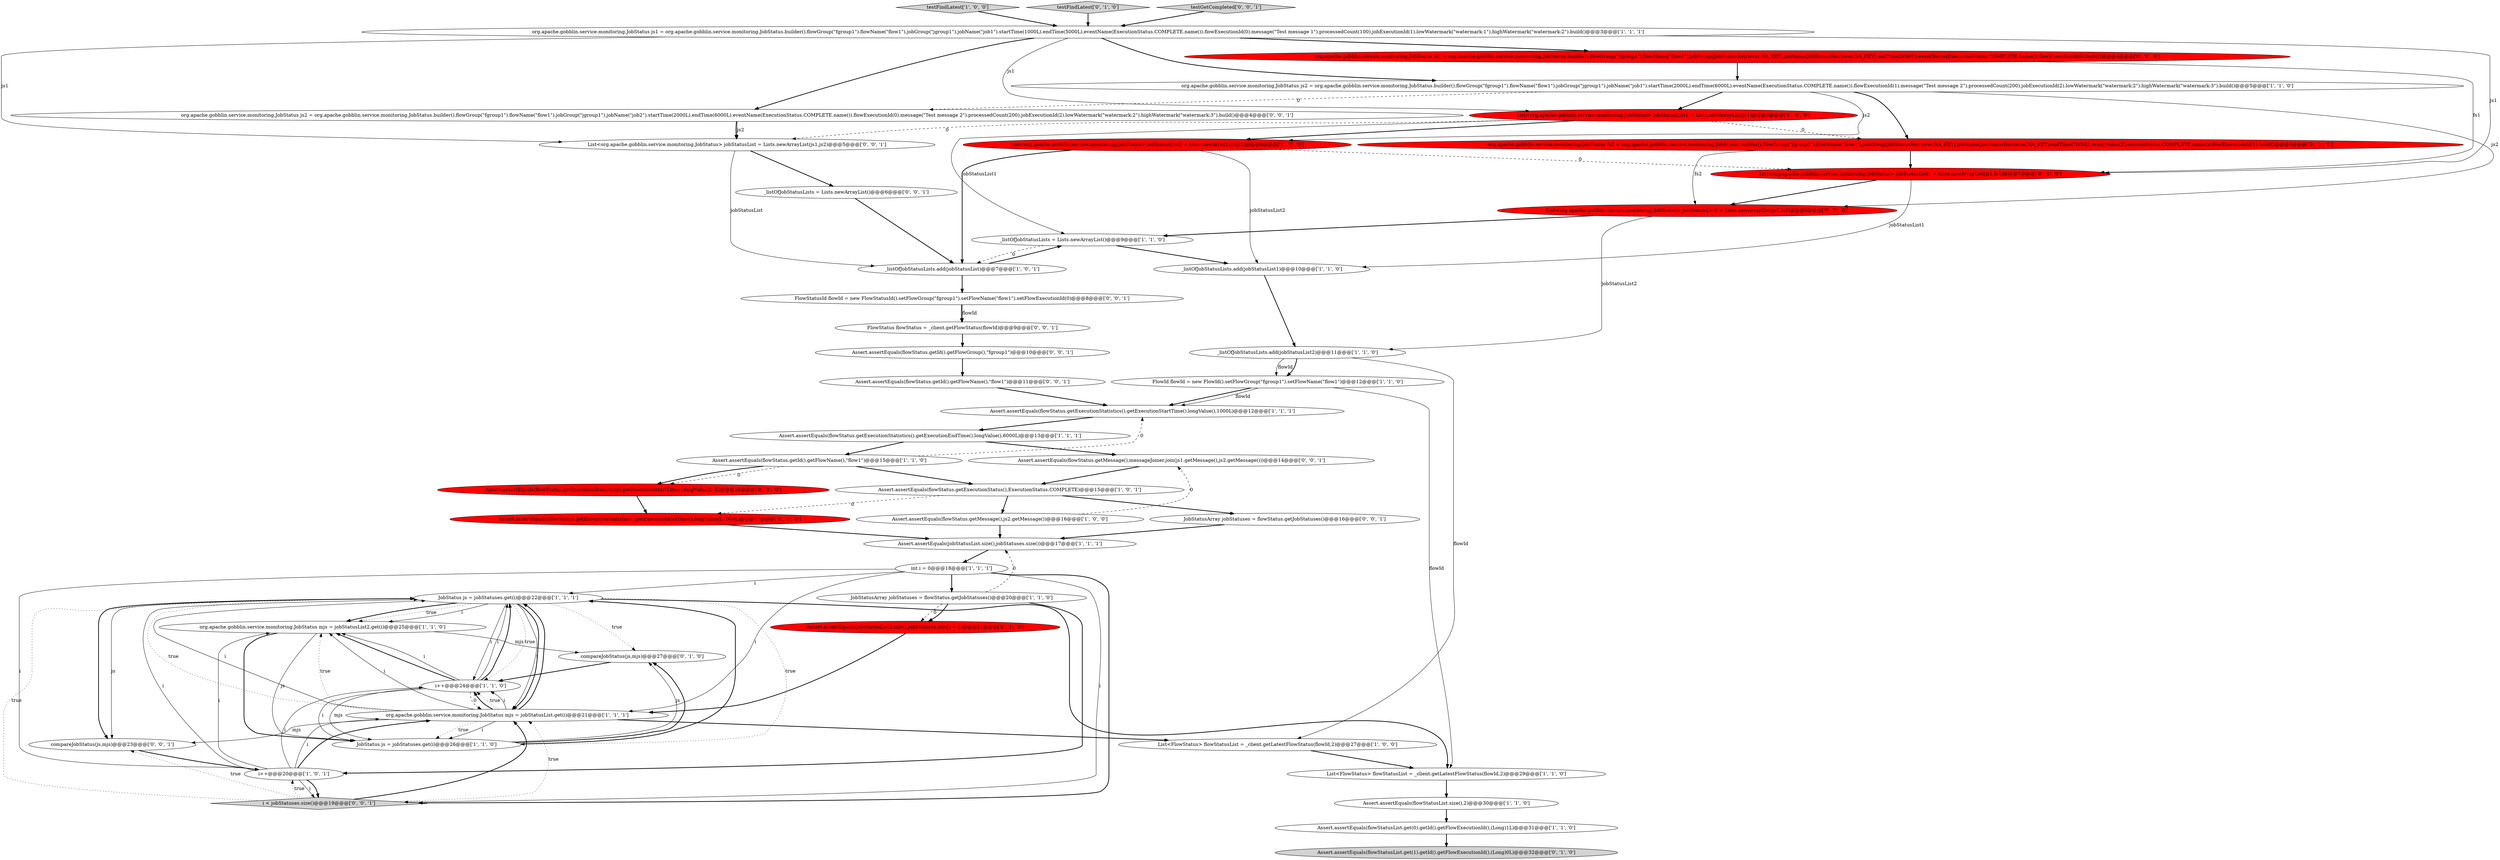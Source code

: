digraph {
3 [style = filled, label = "_listOfJobStatusLists = Lists.newArrayList()@@@9@@@['1', '1', '0']", fillcolor = white, shape = ellipse image = "AAA0AAABBB1BBB"];
21 [style = filled, label = "Assert.assertEquals(flowStatusList.size(),2)@@@30@@@['1', '1', '0']", fillcolor = white, shape = ellipse image = "AAA0AAABBB1BBB"];
30 [style = filled, label = "org.apache.gobblin.service.monitoring.JobStatus fs2 = org.apache.gobblin.service.monitoring.JobStatus.builder().flowGroup(\"fgroup1\").flowName(\"flow1\").jobGroup(JobStatusRetriever.NA_KEY).jobName(JobStatusRetriever.NA_KEY).endTime(7000L).eventName(ExecutionStatus.COMPLETE.name()).flowExecutionId(1).build()@@@6@@@['0', '1', '0']", fillcolor = red, shape = ellipse image = "AAA1AAABBB2BBB"];
7 [style = filled, label = "List<FlowStatus> flowStatusList = _client.getLatestFlowStatus(flowId,2)@@@27@@@['1', '0', '0']", fillcolor = white, shape = ellipse image = "AAA0AAABBB1BBB"];
31 [style = filled, label = "Assert.assertEquals(flowStatus.getExecutionStatistics().getExecutionStartTime().longValue(),1L)@@@16@@@['0', '1', '0']", fillcolor = red, shape = ellipse image = "AAA1AAABBB2BBB"];
10 [style = filled, label = "Assert.assertEquals(flowStatus.getExecutionStatistics().getExecutionStartTime().longValue(),1000L)@@@12@@@['1', '1', '1']", fillcolor = white, shape = ellipse image = "AAA0AAABBB1BBB"];
27 [style = filled, label = "testFindLatest['1', '0', '0']", fillcolor = lightgray, shape = diamond image = "AAA0AAABBB1BBB"];
5 [style = filled, label = "_listOfJobStatusLists.add(jobStatusList1)@@@10@@@['1', '1', '0']", fillcolor = white, shape = ellipse image = "AAA0AAABBB1BBB"];
18 [style = filled, label = "Assert.assertEquals(flowStatusList.get(0).getId().getFlowExecutionId(),(Long)1L)@@@31@@@['1', '1', '0']", fillcolor = white, shape = ellipse image = "AAA0AAABBB1BBB"];
47 [style = filled, label = "FlowStatusId flowId = new FlowStatusId().setFlowGroup(\"fgroup1\").setFlowName(\"flow1\").setFlowExecutionId(0)@@@8@@@['0', '0', '1']", fillcolor = white, shape = ellipse image = "AAA0AAABBB3BBB"];
32 [style = filled, label = "Assert.assertEquals(flowStatusList.get(1).getId().getFlowExecutionId(),(Long)0L)@@@32@@@['0', '1', '0']", fillcolor = lightgray, shape = ellipse image = "AAA0AAABBB2BBB"];
45 [style = filled, label = "List<org.apache.gobblin.service.monitoring.JobStatus> jobStatusList = Lists.newArrayList(js1,js2)@@@5@@@['0', '0', '1']", fillcolor = white, shape = ellipse image = "AAA0AAABBB3BBB"];
49 [style = filled, label = "Assert.assertEquals(flowStatus.getMessage(),messageJoiner.join(js1.getMessage(),js2.getMessage()))@@@14@@@['0', '0', '1']", fillcolor = white, shape = ellipse image = "AAA0AAABBB3BBB"];
17 [style = filled, label = "List<FlowStatus> flowStatusList = _client.getLatestFlowStatus(flowId,2)@@@29@@@['1', '1', '0']", fillcolor = white, shape = ellipse image = "AAA0AAABBB1BBB"];
29 [style = filled, label = "List<org.apache.gobblin.service.monitoring.JobStatus> jobStatusList2 = Lists.newArrayList(js2,fs2)@@@8@@@['0', '1', '0']", fillcolor = red, shape = ellipse image = "AAA1AAABBB2BBB"];
19 [style = filled, label = "org.apache.gobblin.service.monitoring.JobStatus js2 = org.apache.gobblin.service.monitoring.JobStatus.builder().flowGroup(\"fgroup1\").flowName(\"flow1\").jobGroup(\"jgroup1\").jobName(\"job1\").startTime(2000L).endTime(6000L).eventName(ExecutionStatus.COMPLETE.name()).flowExecutionId(1).message(\"Test message 2\").processedCount(200).jobExecutionId(2).lowWatermark(\"watermark:2\").highWatermark(\"watermark:3\").build()@@@5@@@['1', '1', '0']", fillcolor = white, shape = ellipse image = "AAA0AAABBB1BBB"];
13 [style = filled, label = "org.apache.gobblin.service.monitoring.JobStatus mjs = jobStatusList2.get(i)@@@25@@@['1', '1', '0']", fillcolor = white, shape = ellipse image = "AAA0AAABBB1BBB"];
42 [style = filled, label = "FlowStatus flowStatus = _client.getFlowStatus(flowId)@@@9@@@['0', '0', '1']", fillcolor = white, shape = ellipse image = "AAA0AAABBB3BBB"];
44 [style = filled, label = "_listOfJobStatusLists = Lists.newArrayList()@@@6@@@['0', '0', '1']", fillcolor = white, shape = ellipse image = "AAA0AAABBB3BBB"];
12 [style = filled, label = "List<org.apache.gobblin.service.monitoring.JobStatus> jobStatusList1 = Lists.newArrayList(js1)@@@5@@@['1', '0', '0']", fillcolor = red, shape = ellipse image = "AAA1AAABBB1BBB"];
15 [style = filled, label = "Assert.assertEquals(flowStatus.getId().getFlowName(),\"flow1\")@@@15@@@['1', '1', '0']", fillcolor = white, shape = ellipse image = "AAA0AAABBB1BBB"];
2 [style = filled, label = "JobStatus js = jobStatuses.get(i)@@@22@@@['1', '1', '1']", fillcolor = white, shape = ellipse image = "AAA0AAABBB1BBB"];
34 [style = filled, label = "org.apache.gobblin.service.monitoring.JobStatus fs1 = org.apache.gobblin.service.monitoring.JobStatus.builder().flowGroup(\"fgroup1\").flowName(\"flow1\").jobGroup(JobStatusRetriever.NA_KEY).jobName(JobStatusRetriever.NA_KEY).endTime(5000L).eventName(ExecutionStatus.COMPLETE.name()).flowExecutionId(0).build()@@@4@@@['0', '1', '0']", fillcolor = red, shape = ellipse image = "AAA1AAABBB2BBB"];
33 [style = filled, label = "compareJobStatus(js,mjs)@@@27@@@['0', '1', '0']", fillcolor = white, shape = ellipse image = "AAA0AAABBB2BBB"];
8 [style = filled, label = "_listOfJobStatusLists.add(jobStatusList)@@@7@@@['1', '0', '1']", fillcolor = white, shape = ellipse image = "AAA0AAABBB1BBB"];
26 [style = filled, label = "Assert.assertEquals(jobStatusList.size(),jobStatuses.size())@@@17@@@['1', '1', '1']", fillcolor = white, shape = ellipse image = "AAA0AAABBB1BBB"];
36 [style = filled, label = "testFindLatest['0', '1', '0']", fillcolor = lightgray, shape = diamond image = "AAA0AAABBB2BBB"];
11 [style = filled, label = "List<org.apache.gobblin.service.monitoring.JobStatus> jobStatusList2 = Lists.newArrayList(js2)@@@6@@@['1', '0', '0']", fillcolor = red, shape = ellipse image = "AAA1AAABBB1BBB"];
35 [style = filled, label = "Assert.assertEquals(flowStatus.getExecutionStatistics().getExecutionEndTime().longValue(),7000L)@@@17@@@['0', '1', '0']", fillcolor = red, shape = ellipse image = "AAA1AAABBB2BBB"];
40 [style = filled, label = "compareJobStatus(js,mjs)@@@23@@@['0', '0', '1']", fillcolor = white, shape = ellipse image = "AAA0AAABBB3BBB"];
28 [style = filled, label = "Assert.assertEquals(jobStatusList2.size(),jobStatuses.size() + 1)@@@21@@@['0', '1', '0']", fillcolor = red, shape = ellipse image = "AAA1AAABBB2BBB"];
14 [style = filled, label = "_listOfJobStatusLists.add(jobStatusList2)@@@11@@@['1', '1', '0']", fillcolor = white, shape = ellipse image = "AAA0AAABBB1BBB"];
46 [style = filled, label = "Assert.assertEquals(flowStatus.getId().getFlowName(),\"flow1\")@@@11@@@['0', '0', '1']", fillcolor = white, shape = ellipse image = "AAA0AAABBB3BBB"];
41 [style = filled, label = "Assert.assertEquals(flowStatus.getId().getFlowGroup(),\"fgroup1\")@@@10@@@['0', '0', '1']", fillcolor = white, shape = ellipse image = "AAA0AAABBB3BBB"];
22 [style = filled, label = "org.apache.gobblin.service.monitoring.JobStatus mjs = jobStatusList.get(i)@@@21@@@['1', '1', '1']", fillcolor = white, shape = ellipse image = "AAA0AAABBB1BBB"];
48 [style = filled, label = "testGetCompleted['0', '0', '1']", fillcolor = lightgray, shape = diamond image = "AAA0AAABBB3BBB"];
39 [style = filled, label = "i < jobStatuses.size()@@@19@@@['0', '0', '1']", fillcolor = lightgray, shape = diamond image = "AAA0AAABBB3BBB"];
23 [style = filled, label = "Assert.assertEquals(flowStatus.getExecutionStatus(),ExecutionStatus.COMPLETE)@@@15@@@['1', '0', '1']", fillcolor = white, shape = ellipse image = "AAA0AAABBB1BBB"];
1 [style = filled, label = "JobStatusArray jobStatuses = flowStatus.getJobStatuses()@@@20@@@['1', '1', '0']", fillcolor = white, shape = ellipse image = "AAA0AAABBB1BBB"];
6 [style = filled, label = "FlowId flowId = new FlowId().setFlowGroup(\"fgroup1\").setFlowName(\"flow1\")@@@12@@@['1', '1', '0']", fillcolor = white, shape = ellipse image = "AAA0AAABBB1BBB"];
43 [style = filled, label = "org.apache.gobblin.service.monitoring.JobStatus js2 = org.apache.gobblin.service.monitoring.JobStatus.builder().flowGroup(\"fgroup1\").flowName(\"flow1\").jobGroup(\"jgroup1\").jobName(\"job2\").startTime(2000L).endTime(6000L).eventName(ExecutionStatus.COMPLETE.name()).flowExecutionId(0).message(\"Test message 2\").processedCount(200).jobExecutionId(2).lowWatermark(\"watermark:2\").highWatermark(\"watermark:3\").build()@@@4@@@['0', '0', '1']", fillcolor = white, shape = ellipse image = "AAA0AAABBB3BBB"];
24 [style = filled, label = "i++@@@20@@@['1', '0', '1']", fillcolor = white, shape = ellipse image = "AAA0AAABBB1BBB"];
38 [style = filled, label = "JobStatusArray jobStatuses = flowStatus.getJobStatuses()@@@16@@@['0', '0', '1']", fillcolor = white, shape = ellipse image = "AAA0AAABBB3BBB"];
20 [style = filled, label = "Assert.assertEquals(flowStatus.getMessage(),js2.getMessage())@@@16@@@['1', '0', '0']", fillcolor = white, shape = ellipse image = "AAA0AAABBB1BBB"];
4 [style = filled, label = "i++@@@24@@@['1', '1', '0']", fillcolor = white, shape = ellipse image = "AAA0AAABBB1BBB"];
25 [style = filled, label = "int i = 0@@@18@@@['1', '1', '1']", fillcolor = white, shape = ellipse image = "AAA0AAABBB1BBB"];
9 [style = filled, label = "org.apache.gobblin.service.monitoring.JobStatus js1 = org.apache.gobblin.service.monitoring.JobStatus.builder().flowGroup(\"fgroup1\").flowName(\"flow1\").jobGroup(\"jgroup1\").jobName(\"job1\").startTime(1000L).endTime(5000L).eventName(ExecutionStatus.COMPLETE.name()).flowExecutionId(0).message(\"Test message 1\").processedCount(100).jobExecutionId(1).lowWatermark(\"watermark:1\").highWatermark(\"watermark:2\").build()@@@3@@@['1', '1', '1']", fillcolor = white, shape = ellipse image = "AAA0AAABBB1BBB"];
16 [style = filled, label = "JobStatus js = jobStatuses.get(i)@@@26@@@['1', '1', '0']", fillcolor = white, shape = ellipse image = "AAA0AAABBB1BBB"];
37 [style = filled, label = "List<org.apache.gobblin.service.monitoring.JobStatus> jobStatusList1 = Lists.newArrayList(js1,fs1)@@@7@@@['0', '1', '0']", fillcolor = red, shape = ellipse image = "AAA1AAABBB2BBB"];
0 [style = filled, label = "Assert.assertEquals(flowStatus.getExecutionStatistics().getExecutionEndTime().longValue(),6000L)@@@13@@@['1', '1', '1']", fillcolor = white, shape = ellipse image = "AAA0AAABBB1BBB"];
12->3 [style = solid, label="jobStatusList1"];
9->45 [style = solid, label="js1"];
42->41 [style = bold, label=""];
25->1 [style = bold, label=""];
39->22 [style = dotted, label="true"];
44->8 [style = bold, label=""];
25->2 [style = solid, label="i"];
39->24 [style = dotted, label="true"];
20->26 [style = bold, label=""];
27->9 [style = bold, label=""];
24->39 [style = bold, label=""];
47->42 [style = solid, label="flowId"];
9->43 [style = bold, label=""];
24->22 [style = solid, label="i"];
0->15 [style = bold, label=""];
21->18 [style = bold, label=""];
22->4 [style = bold, label=""];
4->2 [style = solid, label="i"];
1->28 [style = bold, label=""];
3->5 [style = bold, label=""];
31->35 [style = bold, label=""];
22->16 [style = dotted, label="true"];
15->31 [style = dashed, label="0"];
18->32 [style = bold, label=""];
8->47 [style = bold, label=""];
24->4 [style = solid, label="i"];
40->24 [style = bold, label=""];
22->16 [style = solid, label="i"];
38->26 [style = bold, label=""];
17->21 [style = bold, label=""];
39->2 [style = dotted, label="true"];
36->9 [style = bold, label=""];
34->19 [style = bold, label=""];
19->12 [style = bold, label=""];
12->11 [style = bold, label=""];
23->35 [style = dashed, label="0"];
37->29 [style = bold, label=""];
9->37 [style = solid, label="js1"];
22->2 [style = solid, label="i"];
2->13 [style = dotted, label="true"];
4->2 [style = bold, label=""];
4->22 [style = dashed, label="0"];
12->30 [style = dashed, label="0"];
16->33 [style = solid, label="js"];
22->40 [style = solid, label="mjs"];
22->7 [style = bold, label=""];
13->16 [style = bold, label=""];
43->45 [style = bold, label=""];
39->22 [style = bold, label=""];
30->29 [style = solid, label="fs2"];
20->49 [style = dashed, label="0"];
15->31 [style = bold, label=""];
16->33 [style = bold, label=""];
10->0 [style = bold, label=""];
2->4 [style = solid, label="i"];
22->13 [style = dotted, label="true"];
14->6 [style = solid, label="flowId"];
11->8 [style = bold, label=""];
39->40 [style = dotted, label="true"];
41->46 [style = bold, label=""];
45->8 [style = solid, label="jobStatusList"];
13->33 [style = solid, label="mjs"];
22->4 [style = dotted, label="true"];
14->6 [style = bold, label=""];
2->17 [style = bold, label=""];
9->12 [style = solid, label="js1"];
23->20 [style = bold, label=""];
12->45 [style = dashed, label="0"];
7->17 [style = bold, label=""];
22->2 [style = bold, label=""];
25->39 [style = bold, label=""];
24->13 [style = solid, label="i"];
47->42 [style = bold, label=""];
1->26 [style = dashed, label="0"];
4->13 [style = bold, label=""];
8->3 [style = bold, label=""];
33->4 [style = bold, label=""];
46->10 [style = bold, label=""];
43->45 [style = solid, label="js2"];
11->5 [style = solid, label="jobStatusList2"];
2->13 [style = solid, label="i"];
49->23 [style = bold, label=""];
2->22 [style = solid, label="i"];
1->28 [style = dashed, label="0"];
45->44 [style = bold, label=""];
14->7 [style = solid, label="flowId"];
4->16 [style = solid, label="i"];
0->49 [style = bold, label=""];
6->10 [style = bold, label=""];
2->4 [style = dotted, label="true"];
19->11 [style = solid, label="js2"];
9->19 [style = bold, label=""];
15->10 [style = dashed, label="0"];
35->26 [style = bold, label=""];
28->22 [style = bold, label=""];
2->16 [style = dotted, label="true"];
15->23 [style = bold, label=""];
24->2 [style = solid, label="i"];
22->13 [style = solid, label="i"];
26->25 [style = bold, label=""];
29->3 [style = bold, label=""];
48->9 [style = bold, label=""];
22->4 [style = solid, label="i"];
2->40 [style = bold, label=""];
5->14 [style = bold, label=""];
30->37 [style = bold, label=""];
16->2 [style = bold, label=""];
24->22 [style = bold, label=""];
4->13 [style = solid, label="i"];
13->16 [style = solid, label="js"];
22->2 [style = dotted, label="true"];
2->13 [style = bold, label=""];
37->5 [style = solid, label="jobStatusList1"];
2->40 [style = solid, label="js"];
6->10 [style = solid, label="flowId"];
2->33 [style = dotted, label="true"];
6->17 [style = solid, label="flowId"];
1->24 [style = bold, label=""];
4->16 [style = solid, label="mjs"];
25->24 [style = solid, label="i"];
19->43 [style = dashed, label="0"];
23->38 [style = bold, label=""];
3->8 [style = dashed, label="0"];
11->37 [style = dashed, label="0"];
29->14 [style = solid, label="jobStatusList2"];
2->22 [style = bold, label=""];
34->37 [style = solid, label="fs1"];
19->29 [style = solid, label="js2"];
25->39 [style = solid, label="i"];
25->22 [style = solid, label="i"];
24->39 [style = solid, label="i"];
19->30 [style = bold, label=""];
9->34 [style = bold, label=""];
}
